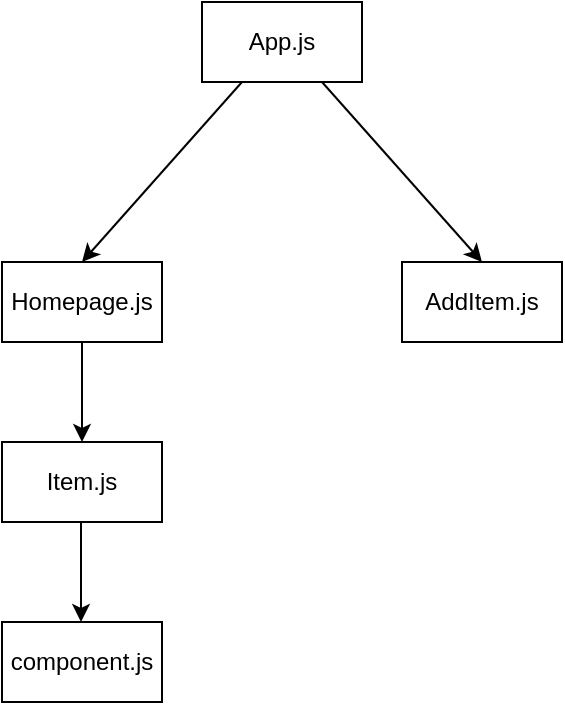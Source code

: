 <mxfile>
    <diagram id="omq8G8xOQLt8XkFSWIIq" name="Page-1">
        <mxGraphModel dx="386" dy="280" grid="1" gridSize="10" guides="1" tooltips="1" connect="1" arrows="1" fold="1" page="1" pageScale="1" pageWidth="827" pageHeight="1169" math="0" shadow="0">
            <root>
                <mxCell id="0"/>
                <mxCell id="1" parent="0"/>
                <mxCell id="5" style="edgeStyle=none;html=1;exitX=0.75;exitY=1;exitDx=0;exitDy=0;entryX=0.5;entryY=0;entryDx=0;entryDy=0;" parent="1" source="2" target="3" edge="1">
                    <mxGeometry relative="1" as="geometry"/>
                </mxCell>
                <mxCell id="6" style="edgeStyle=none;html=1;exitX=0.25;exitY=1;exitDx=0;exitDy=0;entryX=0.5;entryY=0;entryDx=0;entryDy=0;" parent="1" source="2" target="4" edge="1">
                    <mxGeometry relative="1" as="geometry"/>
                </mxCell>
                <mxCell id="2" value="App.js&lt;br&gt;" style="rounded=0;whiteSpace=wrap;html=1;" parent="1" vertex="1">
                    <mxGeometry x="240" y="40" width="80" height="40" as="geometry"/>
                </mxCell>
                <mxCell id="3" value="AddItem.js" style="rounded=0;whiteSpace=wrap;html=1;" parent="1" vertex="1">
                    <mxGeometry x="340" y="170" width="80" height="40" as="geometry"/>
                </mxCell>
                <mxCell id="4" value="Homepage.js" style="rounded=0;whiteSpace=wrap;html=1;" parent="1" vertex="1">
                    <mxGeometry x="140" y="170" width="80" height="40" as="geometry"/>
                </mxCell>
                <mxCell id="10" value="Item.js" style="rounded=0;whiteSpace=wrap;html=1;" parent="1" vertex="1">
                    <mxGeometry x="140" y="260" width="80" height="40" as="geometry"/>
                </mxCell>
                <mxCell id="11" style="edgeStyle=none;html=1;exitX=0.5;exitY=1;exitDx=0;exitDy=0;entryX=0.5;entryY=0;entryDx=0;entryDy=0;" parent="1" source="4" target="10" edge="1">
                    <mxGeometry relative="1" as="geometry">
                        <mxPoint x="270" y="90" as="sourcePoint"/>
                        <mxPoint x="190" y="180" as="targetPoint"/>
                    </mxGeometry>
                </mxCell>
                <mxCell id="12" value="component.js" style="rounded=0;whiteSpace=wrap;html=1;" parent="1" vertex="1">
                    <mxGeometry x="140" y="350" width="80" height="40" as="geometry"/>
                </mxCell>
                <mxCell id="13" style="edgeStyle=none;html=1;exitX=0.5;exitY=1;exitDx=0;exitDy=0;entryX=0.5;entryY=0;entryDx=0;entryDy=0;" parent="1" edge="1">
                    <mxGeometry relative="1" as="geometry">
                        <mxPoint x="179.5" y="300" as="sourcePoint"/>
                        <mxPoint x="179.5" y="350" as="targetPoint"/>
                    </mxGeometry>
                </mxCell>
            </root>
        </mxGraphModel>
    </diagram>
</mxfile>